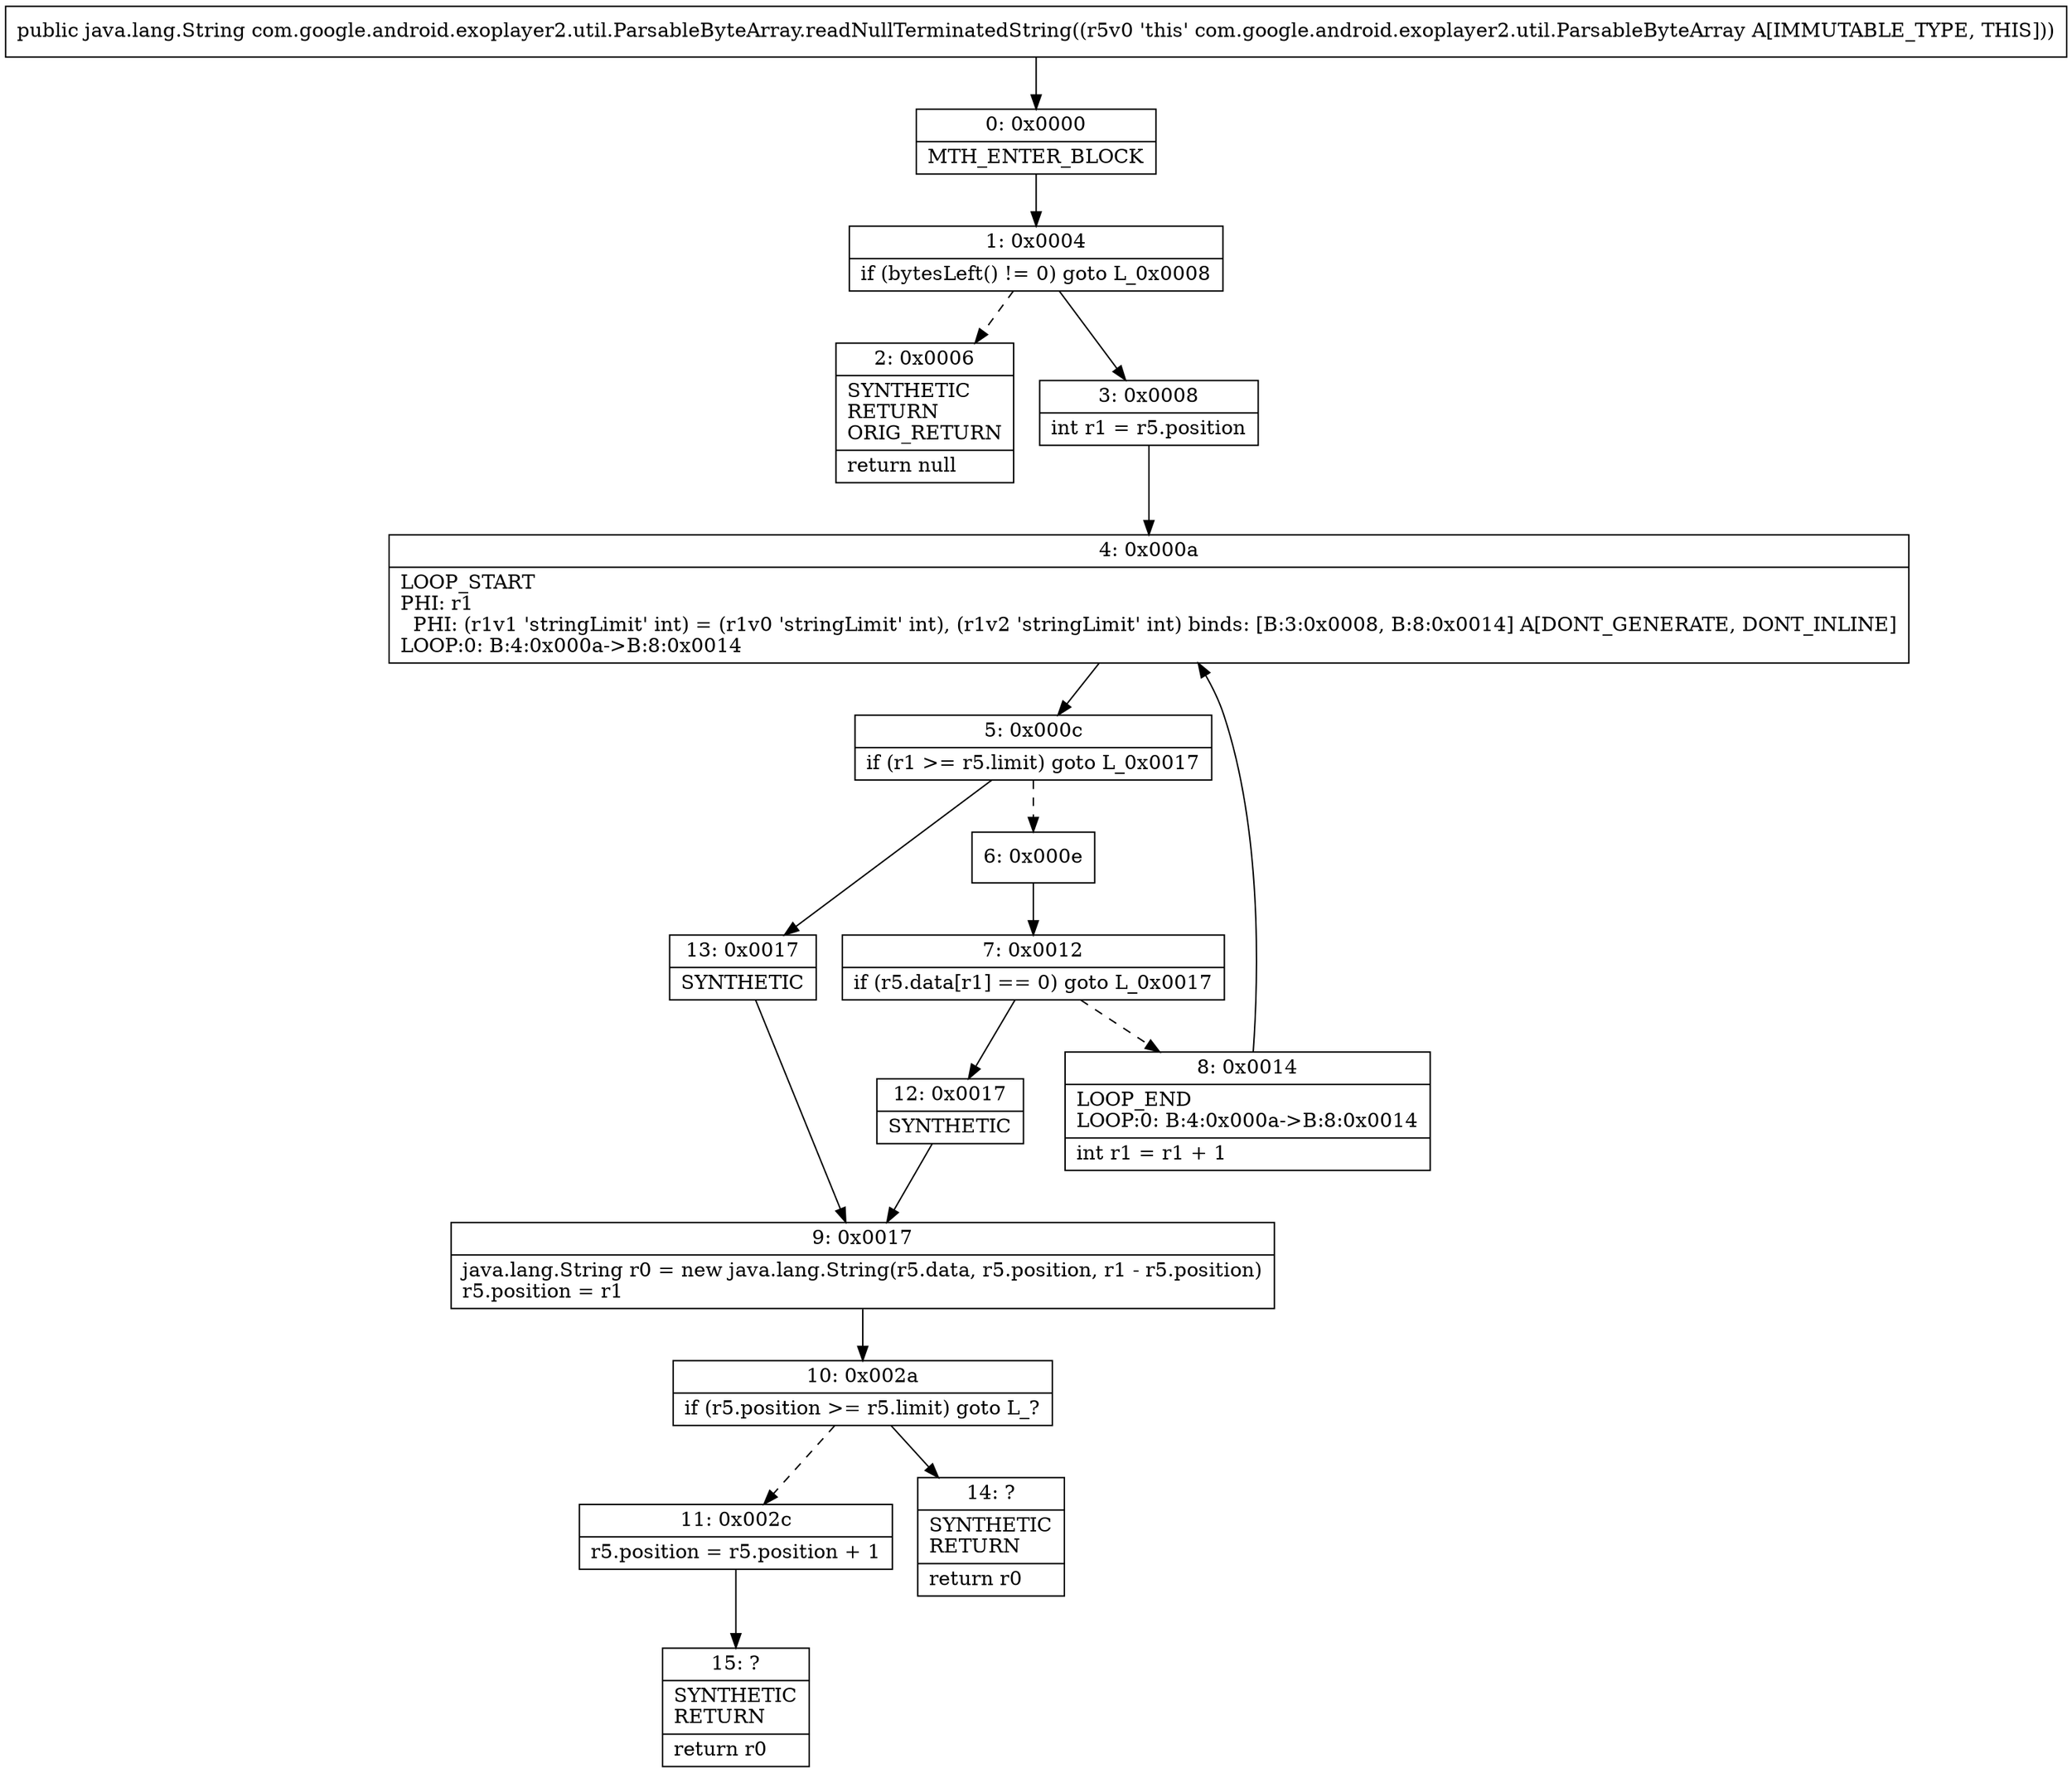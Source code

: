 digraph "CFG forcom.google.android.exoplayer2.util.ParsableByteArray.readNullTerminatedString()Ljava\/lang\/String;" {
Node_0 [shape=record,label="{0\:\ 0x0000|MTH_ENTER_BLOCK\l}"];
Node_1 [shape=record,label="{1\:\ 0x0004|if (bytesLeft() != 0) goto L_0x0008\l}"];
Node_2 [shape=record,label="{2\:\ 0x0006|SYNTHETIC\lRETURN\lORIG_RETURN\l|return null\l}"];
Node_3 [shape=record,label="{3\:\ 0x0008|int r1 = r5.position\l}"];
Node_4 [shape=record,label="{4\:\ 0x000a|LOOP_START\lPHI: r1 \l  PHI: (r1v1 'stringLimit' int) = (r1v0 'stringLimit' int), (r1v2 'stringLimit' int) binds: [B:3:0x0008, B:8:0x0014] A[DONT_GENERATE, DONT_INLINE]\lLOOP:0: B:4:0x000a\-\>B:8:0x0014\l}"];
Node_5 [shape=record,label="{5\:\ 0x000c|if (r1 \>= r5.limit) goto L_0x0017\l}"];
Node_6 [shape=record,label="{6\:\ 0x000e}"];
Node_7 [shape=record,label="{7\:\ 0x0012|if (r5.data[r1] == 0) goto L_0x0017\l}"];
Node_8 [shape=record,label="{8\:\ 0x0014|LOOP_END\lLOOP:0: B:4:0x000a\-\>B:8:0x0014\l|int r1 = r1 + 1\l}"];
Node_9 [shape=record,label="{9\:\ 0x0017|java.lang.String r0 = new java.lang.String(r5.data, r5.position, r1 \- r5.position)\lr5.position = r1\l}"];
Node_10 [shape=record,label="{10\:\ 0x002a|if (r5.position \>= r5.limit) goto L_?\l}"];
Node_11 [shape=record,label="{11\:\ 0x002c|r5.position = r5.position + 1\l}"];
Node_12 [shape=record,label="{12\:\ 0x0017|SYNTHETIC\l}"];
Node_13 [shape=record,label="{13\:\ 0x0017|SYNTHETIC\l}"];
Node_14 [shape=record,label="{14\:\ ?|SYNTHETIC\lRETURN\l|return r0\l}"];
Node_15 [shape=record,label="{15\:\ ?|SYNTHETIC\lRETURN\l|return r0\l}"];
MethodNode[shape=record,label="{public java.lang.String com.google.android.exoplayer2.util.ParsableByteArray.readNullTerminatedString((r5v0 'this' com.google.android.exoplayer2.util.ParsableByteArray A[IMMUTABLE_TYPE, THIS])) }"];
MethodNode -> Node_0;
Node_0 -> Node_1;
Node_1 -> Node_2[style=dashed];
Node_1 -> Node_3;
Node_3 -> Node_4;
Node_4 -> Node_5;
Node_5 -> Node_6[style=dashed];
Node_5 -> Node_13;
Node_6 -> Node_7;
Node_7 -> Node_8[style=dashed];
Node_7 -> Node_12;
Node_8 -> Node_4;
Node_9 -> Node_10;
Node_10 -> Node_11[style=dashed];
Node_10 -> Node_14;
Node_11 -> Node_15;
Node_12 -> Node_9;
Node_13 -> Node_9;
}

